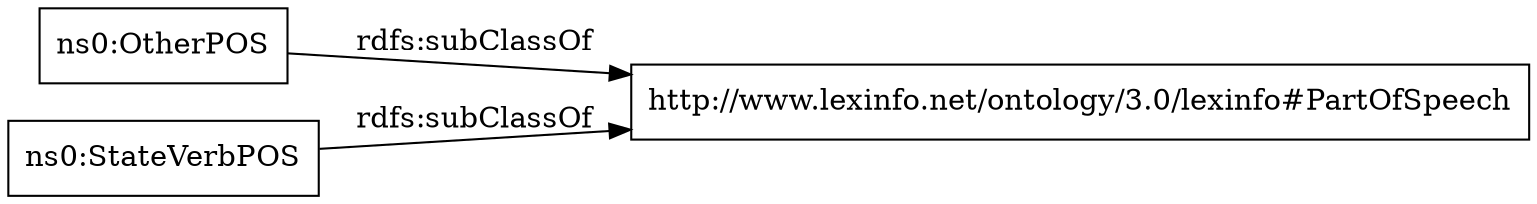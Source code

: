 digraph ar2dtool_diagram { 
rankdir=LR;
size="1000"
node [shape = rectangle, color="black"]; "ns0:OtherPOS" "ns0:StateVerbPOS" ; /*classes style*/
	"ns0:OtherPOS" -> "http://www.lexinfo.net/ontology/3.0/lexinfo#PartOfSpeech" [ label = "rdfs:subClassOf" ];
	"ns0:StateVerbPOS" -> "http://www.lexinfo.net/ontology/3.0/lexinfo#PartOfSpeech" [ label = "rdfs:subClassOf" ];

}
